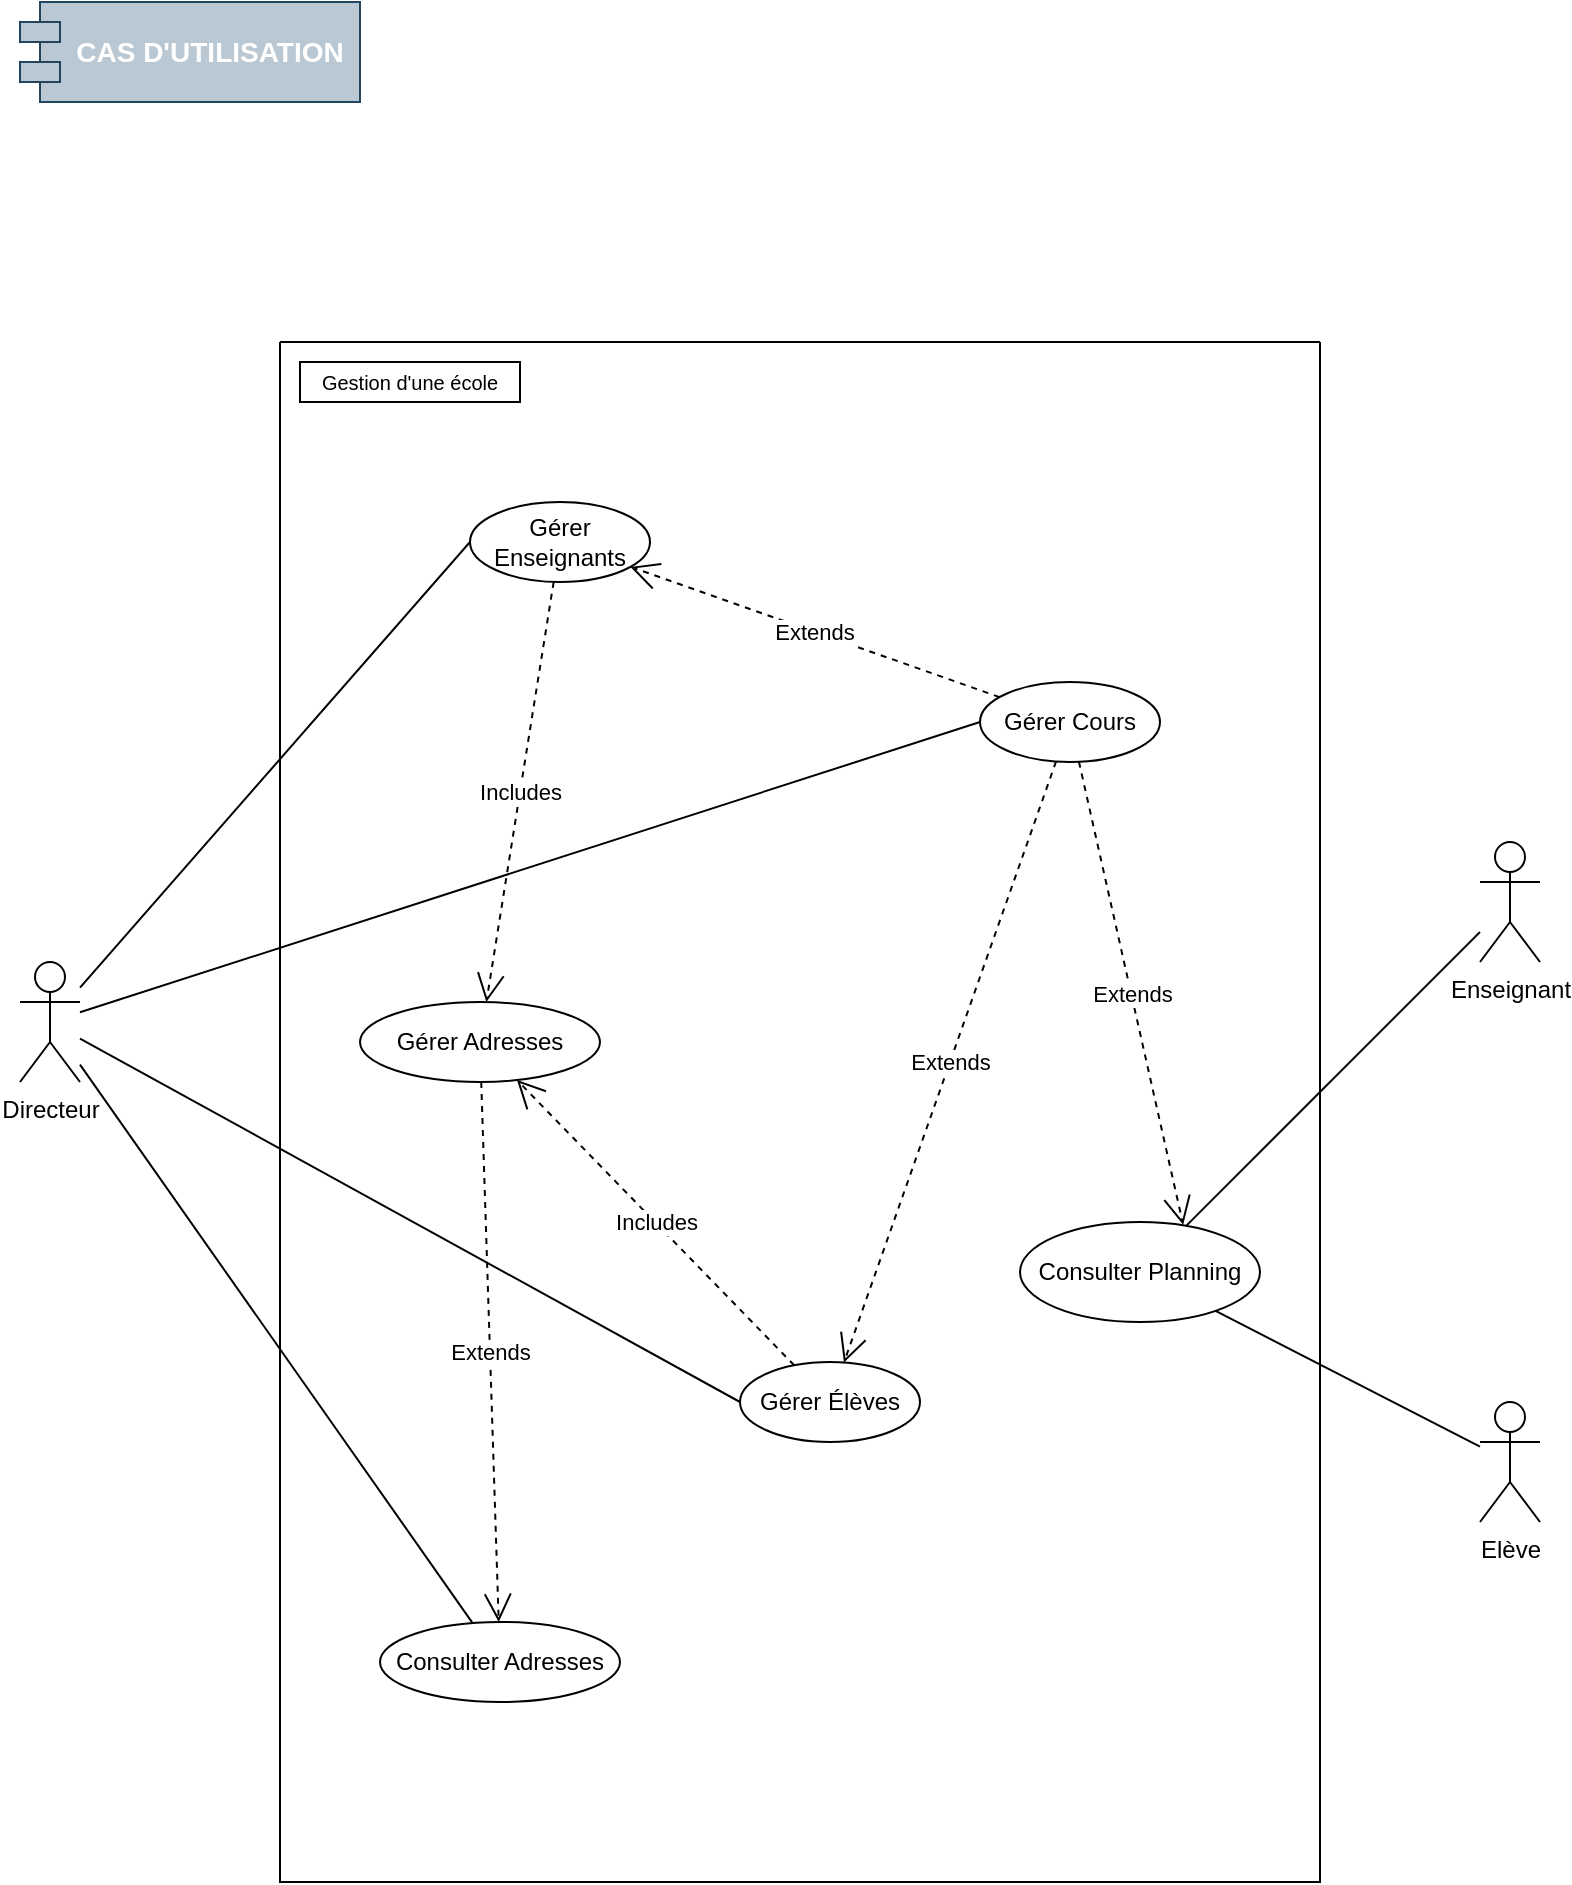 <mxfile version="24.7.6">
  <diagram name="Page-1" id="xSsWnWOYuInUAKU0IP5L">
    <mxGraphModel dx="1481" dy="779" grid="1" gridSize="10" guides="1" tooltips="1" connect="1" arrows="1" fold="1" page="1" pageScale="1" pageWidth="827" pageHeight="1169" math="0" shadow="0">
      <root>
        <mxCell id="0" />
        <mxCell id="1" parent="0" />
        <mxCell id="7M7bJ6c1Jg54Ehi1CCmJ-1" value="Directeur" style="shape=umlActor;verticalLabelPosition=bottom;verticalAlign=top;html=1;" parent="1" vertex="1">
          <mxGeometry x="10" y="490" width="30" height="60" as="geometry" />
        </mxCell>
        <mxCell id="7M7bJ6c1Jg54Ehi1CCmJ-2" value="&lt;div style=&quot;font-size: 14px;&quot;&gt;&lt;span style=&quot;background-color: initial;&quot;&gt;CAS D&#39;UTILISATION&lt;/span&gt;&lt;br&gt;&lt;/div&gt;" style="shape=module;align=left;spacingLeft=20;align=center;verticalAlign=middle;whiteSpace=wrap;html=1;fillColor=#bac8d3;strokeColor=#23445d;fontStyle=1;fontColor=#ffffff;fontSize=14;" parent="1" vertex="1">
          <mxGeometry x="10" y="10" width="170" height="50" as="geometry" />
        </mxCell>
        <mxCell id="LzV69qebvS1yH9auH7Qv-1" value="" style="swimlane;startSize=0;" vertex="1" parent="1">
          <mxGeometry x="140" y="180" width="520" height="770" as="geometry" />
        </mxCell>
        <mxCell id="LzV69qebvS1yH9auH7Qv-2" value="&lt;font style=&quot;font-size: 10px;&quot;&gt;Gestion d&#39;une école&lt;/font&gt;" style="html=1;whiteSpace=wrap;" vertex="1" parent="LzV69qebvS1yH9auH7Qv-1">
          <mxGeometry x="10" y="10" width="110" height="20" as="geometry" />
        </mxCell>
        <mxCell id="LzV69qebvS1yH9auH7Qv-5" value="Gérer Élèves" style="ellipse;whiteSpace=wrap;html=1;" vertex="1" parent="LzV69qebvS1yH9auH7Qv-1">
          <mxGeometry x="230" y="510" width="90" height="40" as="geometry" />
        </mxCell>
        <mxCell id="LzV69qebvS1yH9auH7Qv-6" value="Gérer Enseignants" style="ellipse;whiteSpace=wrap;html=1;" vertex="1" parent="LzV69qebvS1yH9auH7Qv-1">
          <mxGeometry x="95" y="80" width="90" height="40" as="geometry" />
        </mxCell>
        <mxCell id="LzV69qebvS1yH9auH7Qv-7" value="Gérer Cours" style="ellipse;whiteSpace=wrap;html=1;" vertex="1" parent="LzV69qebvS1yH9auH7Qv-1">
          <mxGeometry x="350" y="170" width="90" height="40" as="geometry" />
        </mxCell>
        <mxCell id="LzV69qebvS1yH9auH7Qv-15" value="Extends" style="endArrow=open;endSize=12;dashed=1;html=1;rounded=0;" edge="1" parent="LzV69qebvS1yH9auH7Qv-1" source="LzV69qebvS1yH9auH7Qv-7" target="LzV69qebvS1yH9auH7Qv-6">
          <mxGeometry width="160" relative="1" as="geometry">
            <mxPoint x="100" y="240" as="sourcePoint" />
            <mxPoint x="240" y="378" as="targetPoint" />
          </mxGeometry>
        </mxCell>
        <mxCell id="LzV69qebvS1yH9auH7Qv-16" value="Extends" style="endArrow=open;endSize=12;dashed=1;html=1;rounded=0;" edge="1" parent="LzV69qebvS1yH9auH7Qv-1" source="LzV69qebvS1yH9auH7Qv-7" target="LzV69qebvS1yH9auH7Qv-5">
          <mxGeometry x="-0.001" width="160" relative="1" as="geometry">
            <mxPoint x="473.69" y="139.96" as="sourcePoint" />
            <mxPoint x="180.0" y="90.0" as="targetPoint" />
            <Array as="points" />
            <mxPoint as="offset" />
          </mxGeometry>
        </mxCell>
        <mxCell id="LzV69qebvS1yH9auH7Qv-24" value="Consulter Planning" style="ellipse;whiteSpace=wrap;html=1;" vertex="1" parent="LzV69qebvS1yH9auH7Qv-1">
          <mxGeometry x="370" y="440" width="120" height="50" as="geometry" />
        </mxCell>
        <mxCell id="LzV69qebvS1yH9auH7Qv-25" value="Extends" style="endArrow=open;endSize=12;dashed=1;html=1;rounded=0;entryX=0.68;entryY=0.028;entryDx=0;entryDy=0;entryPerimeter=0;" edge="1" parent="LzV69qebvS1yH9auH7Qv-1" source="LzV69qebvS1yH9auH7Qv-7" target="LzV69qebvS1yH9auH7Qv-24">
          <mxGeometry width="160" relative="1" as="geometry">
            <mxPoint x="470" y="130" as="sourcePoint" />
            <mxPoint x="255" y="179" as="targetPoint" />
          </mxGeometry>
        </mxCell>
        <mxCell id="LzV69qebvS1yH9auH7Qv-28" value="Gérer Adresses" style="ellipse;whiteSpace=wrap;html=1;" vertex="1" parent="LzV69qebvS1yH9auH7Qv-1">
          <mxGeometry x="40" y="330" width="120" height="40" as="geometry" />
        </mxCell>
        <mxCell id="LzV69qebvS1yH9auH7Qv-31" value="Includes" style="endArrow=open;endSize=12;dashed=1;html=1;rounded=0;" edge="1" parent="LzV69qebvS1yH9auH7Qv-1" source="LzV69qebvS1yH9auH7Qv-5" target="LzV69qebvS1yH9auH7Qv-28">
          <mxGeometry width="160" relative="1" as="geometry">
            <mxPoint x="240" y="490" as="sourcePoint" />
            <mxPoint x="438" y="341" as="targetPoint" />
          </mxGeometry>
        </mxCell>
        <mxCell id="LzV69qebvS1yH9auH7Qv-32" value="Includes" style="endArrow=open;endSize=12;dashed=1;html=1;rounded=0;" edge="1" parent="LzV69qebvS1yH9auH7Qv-1" source="LzV69qebvS1yH9auH7Qv-6" target="LzV69qebvS1yH9auH7Qv-28">
          <mxGeometry width="160" relative="1" as="geometry">
            <mxPoint x="217.481" y="531.578" as="sourcePoint" />
            <mxPoint x="120" y="430" as="targetPoint" />
          </mxGeometry>
        </mxCell>
        <mxCell id="LzV69qebvS1yH9auH7Qv-33" value="Consulter Adresses" style="ellipse;whiteSpace=wrap;html=1;" vertex="1" parent="LzV69qebvS1yH9auH7Qv-1">
          <mxGeometry x="50" y="640" width="120" height="40" as="geometry" />
        </mxCell>
        <mxCell id="LzV69qebvS1yH9auH7Qv-41" value="Extends" style="endArrow=open;endSize=12;dashed=1;html=1;rounded=0;" edge="1" parent="LzV69qebvS1yH9auH7Qv-1" source="LzV69qebvS1yH9auH7Qv-28" target="LzV69qebvS1yH9auH7Qv-33">
          <mxGeometry width="160" relative="1" as="geometry">
            <mxPoint x="120" y="490" as="sourcePoint" />
            <mxPoint x="166.5" y="641" as="targetPoint" />
          </mxGeometry>
        </mxCell>
        <mxCell id="LzV69qebvS1yH9auH7Qv-10" value="" style="endArrow=none;html=1;rounded=0;entryX=0;entryY=0.5;entryDx=0;entryDy=0;" edge="1" parent="1" source="7M7bJ6c1Jg54Ehi1CCmJ-1" target="LzV69qebvS1yH9auH7Qv-5">
          <mxGeometry width="50" height="50" relative="1" as="geometry">
            <mxPoint x="90" y="200" as="sourcePoint" />
            <mxPoint x="140" y="250" as="targetPoint" />
          </mxGeometry>
        </mxCell>
        <mxCell id="LzV69qebvS1yH9auH7Qv-11" value="" style="endArrow=none;html=1;rounded=0;entryX=0;entryY=0.5;entryDx=0;entryDy=0;" edge="1" parent="1" source="7M7bJ6c1Jg54Ehi1CCmJ-1" target="LzV69qebvS1yH9auH7Qv-7">
          <mxGeometry width="50" height="50" relative="1" as="geometry">
            <mxPoint x="90" y="220" as="sourcePoint" />
            <mxPoint x="130" y="330" as="targetPoint" />
          </mxGeometry>
        </mxCell>
        <mxCell id="LzV69qebvS1yH9auH7Qv-14" value="" style="endArrow=none;html=1;rounded=0;exitX=0;exitY=0.5;exitDx=0;exitDy=0;" edge="1" parent="1" source="LzV69qebvS1yH9auH7Qv-6" target="7M7bJ6c1Jg54Ehi1CCmJ-1">
          <mxGeometry width="50" height="50" relative="1" as="geometry">
            <mxPoint x="280" y="340" as="sourcePoint" />
            <mxPoint x="140" y="290" as="targetPoint" />
          </mxGeometry>
        </mxCell>
        <mxCell id="LzV69qebvS1yH9auH7Qv-21" value="Elève" style="shape=umlActor;verticalLabelPosition=bottom;verticalAlign=top;html=1;" vertex="1" parent="1">
          <mxGeometry x="740" y="710" width="30" height="60" as="geometry" />
        </mxCell>
        <mxCell id="LzV69qebvS1yH9auH7Qv-22" value="Enseignant" style="shape=umlActor;verticalLabelPosition=bottom;verticalAlign=top;html=1;" vertex="1" parent="1">
          <mxGeometry x="740" y="430" width="30" height="60" as="geometry" />
        </mxCell>
        <mxCell id="LzV69qebvS1yH9auH7Qv-26" value="" style="endArrow=none;html=1;rounded=0;" edge="1" parent="1" source="LzV69qebvS1yH9auH7Qv-22" target="LzV69qebvS1yH9auH7Qv-24">
          <mxGeometry width="50" height="50" relative="1" as="geometry">
            <mxPoint x="230" y="380" as="sourcePoint" />
            <mxPoint x="280" y="330" as="targetPoint" />
          </mxGeometry>
        </mxCell>
        <mxCell id="LzV69qebvS1yH9auH7Qv-27" value="" style="endArrow=none;html=1;rounded=0;" edge="1" parent="1" source="LzV69qebvS1yH9auH7Qv-21" target="LzV69qebvS1yH9auH7Qv-24">
          <mxGeometry width="50" height="50" relative="1" as="geometry">
            <mxPoint x="80" y="364" as="sourcePoint" />
            <mxPoint x="315" y="431" as="targetPoint" />
          </mxGeometry>
        </mxCell>
        <mxCell id="LzV69qebvS1yH9auH7Qv-34" value="" style="endArrow=none;html=1;rounded=0;" edge="1" parent="1" source="7M7bJ6c1Jg54Ehi1CCmJ-1" target="LzV69qebvS1yH9auH7Qv-33">
          <mxGeometry width="50" height="50" relative="1" as="geometry">
            <mxPoint x="170" y="380" as="sourcePoint" />
            <mxPoint x="220" y="330" as="targetPoint" />
          </mxGeometry>
        </mxCell>
      </root>
    </mxGraphModel>
  </diagram>
</mxfile>
